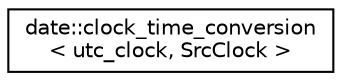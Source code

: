 digraph "Graphical Class Hierarchy"
{
 // LATEX_PDF_SIZE
  edge [fontname="Helvetica",fontsize="10",labelfontname="Helvetica",labelfontsize="10"];
  node [fontname="Helvetica",fontsize="10",shape=record];
  rankdir="LR";
  Node0 [label="date::clock_time_conversion\l\< utc_clock, SrcClock \>",height=0.2,width=0.4,color="black", fillcolor="white", style="filled",URL="$structdate_1_1clock__time__conversion_3_01utc__clock_00_01SrcClock_01_4.html",tooltip=" "];
}
